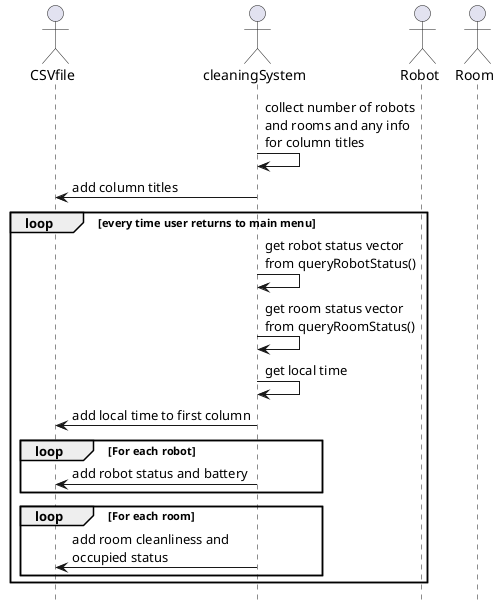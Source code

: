 @startuml loggerSequence


actor CSVfile
actor cleaningSystem
actor Robot
actor Room

hide footbox
cleaningSystem -> cleaningSystem : collect number of robots\nand rooms and any info\nfor column titles
cleaningSystem -> CSVfile : add column titles

loop every time user returns to main menu
    cleaningSystem -> cleaningSystem : get robot status vector\nfrom queryRobotStatus()
    cleaningSystem -> cleaningSystem : get room status vector\nfrom queryRoomStatus()
    cleaningSystem -> cleaningSystem : get local time 
    cleaningSystem -> CSVfile : add local time to first column
    loop For each robot
        cleaningSystem -> CSVfile : add robot status and battery
        end
    loop For each room
        cleaningSystem -> CSVfile : add room cleanliness and\noccupied status
        end
end

@enduml loggerSequence